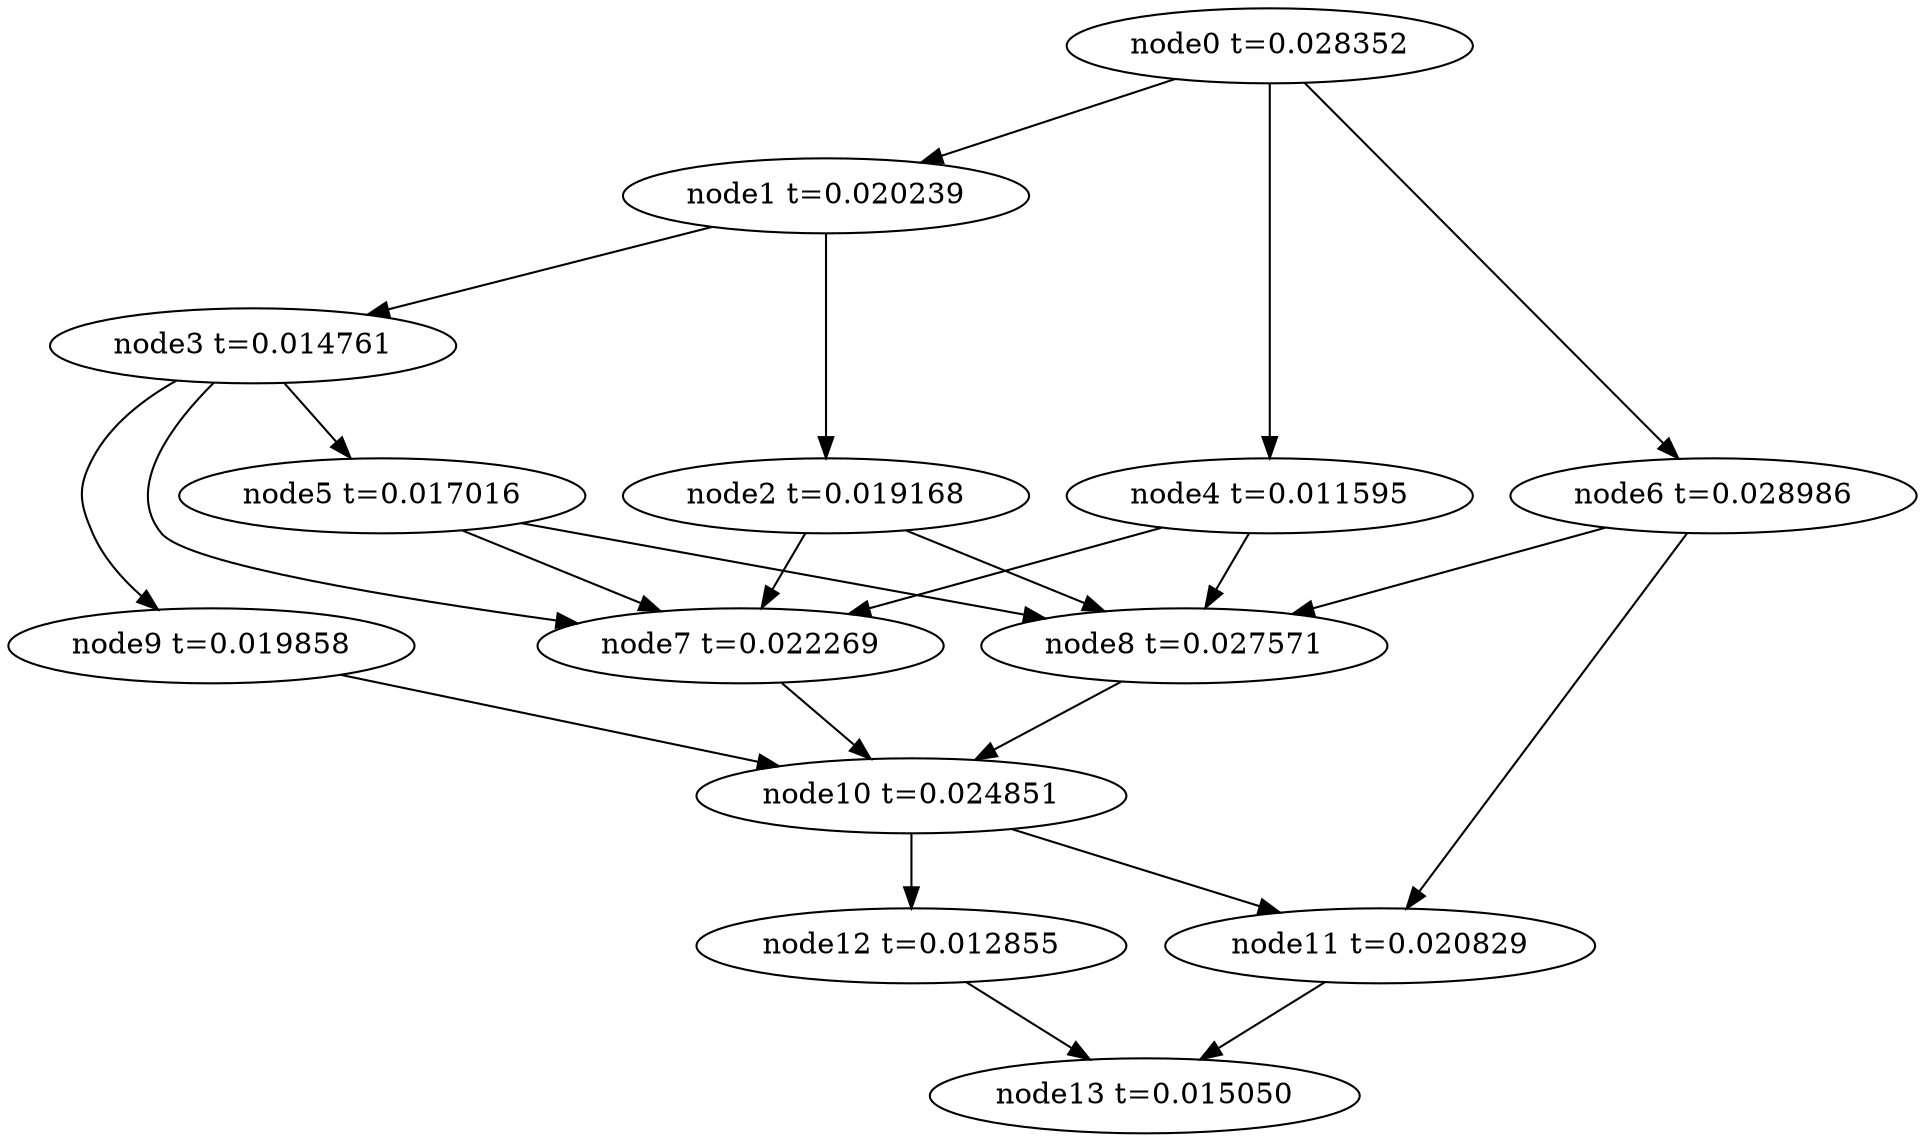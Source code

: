 digraph g{
	node13[label="node13 t=0.015050"]
	node12 -> node13
	node12[label="node12 t=0.012855"];
	node11 -> node13
	node11[label="node11 t=0.020829"];
	node10 -> node12
	node10 -> node11
	node10[label="node10 t=0.024851"];
	node9 -> node10
	node9[label="node9 t=0.019858"];
	node8 -> node10
	node8[label="node8 t=0.027571"];
	node7 -> node10
	node7[label="node7 t=0.022269"];
	node6 -> node11
	node6 -> node8
	node6[label="node6 t=0.028986"];
	node5 -> node8
	node5 -> node7
	node5[label="node5 t=0.017016"];
	node4 -> node8
	node4 -> node7
	node4[label="node4 t=0.011595"];
	node3 -> node9
	node3 -> node7
	node3 -> node5
	node3[label="node3 t=0.014761"];
	node2 -> node8
	node2 -> node7
	node2[label="node2 t=0.019168"];
	node1 -> node3
	node1 -> node2
	node1[label="node1 t=0.020239"];
	node0 -> node6
	node0 -> node4
	node0 -> node1
	node0[label="node0 t=0.028352"];
}
